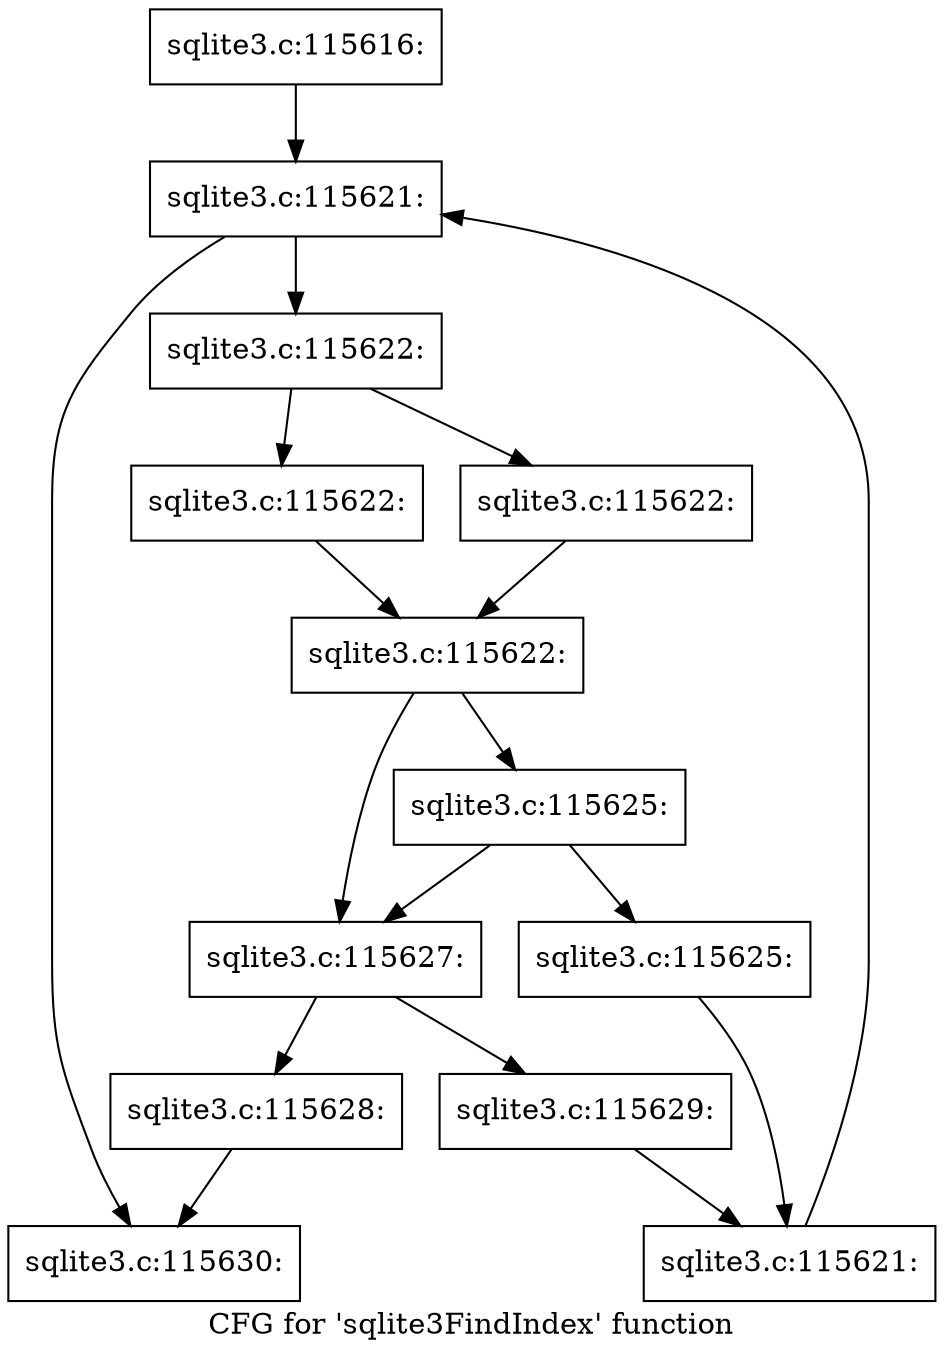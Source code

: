 digraph "CFG for 'sqlite3FindIndex' function" {
	label="CFG for 'sqlite3FindIndex' function";

	Node0x55c0f83b1780 [shape=record,label="{sqlite3.c:115616:}"];
	Node0x55c0f83b1780 -> Node0x55c0f83b3760;
	Node0x55c0f83b3760 [shape=record,label="{sqlite3.c:115621:}"];
	Node0x55c0f83b3760 -> Node0x55c0f83b3980;
	Node0x55c0f83b3760 -> Node0x55c0f83b35b0;
	Node0x55c0f83b3980 [shape=record,label="{sqlite3.c:115622:}"];
	Node0x55c0f83b3980 -> Node0x55c0f83b4170;
	Node0x55c0f83b3980 -> Node0x55c0f83b41c0;
	Node0x55c0f83b4170 [shape=record,label="{sqlite3.c:115622:}"];
	Node0x55c0f83b4170 -> Node0x55c0f83b4210;
	Node0x55c0f83b41c0 [shape=record,label="{sqlite3.c:115622:}"];
	Node0x55c0f83b41c0 -> Node0x55c0f83b4210;
	Node0x55c0f83b4210 [shape=record,label="{sqlite3.c:115622:}"];
	Node0x55c0f83b4210 -> Node0x55c0f83b52f0;
	Node0x55c0f83b4210 -> Node0x55c0f83b52a0;
	Node0x55c0f83b52f0 [shape=record,label="{sqlite3.c:115625:}"];
	Node0x55c0f83b52f0 -> Node0x55c0f83b5250;
	Node0x55c0f83b52f0 -> Node0x55c0f83b52a0;
	Node0x55c0f83b5250 [shape=record,label="{sqlite3.c:115625:}"];
	Node0x55c0f83b5250 -> Node0x55c0f83b38f0;
	Node0x55c0f83b52a0 [shape=record,label="{sqlite3.c:115627:}"];
	Node0x55c0f83b52a0 -> Node0x55c0f60a1300;
	Node0x55c0f83b52a0 -> Node0x55c0f83b5c40;
	Node0x55c0f60a1300 [shape=record,label="{sqlite3.c:115628:}"];
	Node0x55c0f60a1300 -> Node0x55c0f83b35b0;
	Node0x55c0f83b5c40 [shape=record,label="{sqlite3.c:115629:}"];
	Node0x55c0f83b5c40 -> Node0x55c0f83b38f0;
	Node0x55c0f83b38f0 [shape=record,label="{sqlite3.c:115621:}"];
	Node0x55c0f83b38f0 -> Node0x55c0f83b3760;
	Node0x55c0f83b35b0 [shape=record,label="{sqlite3.c:115630:}"];
}
